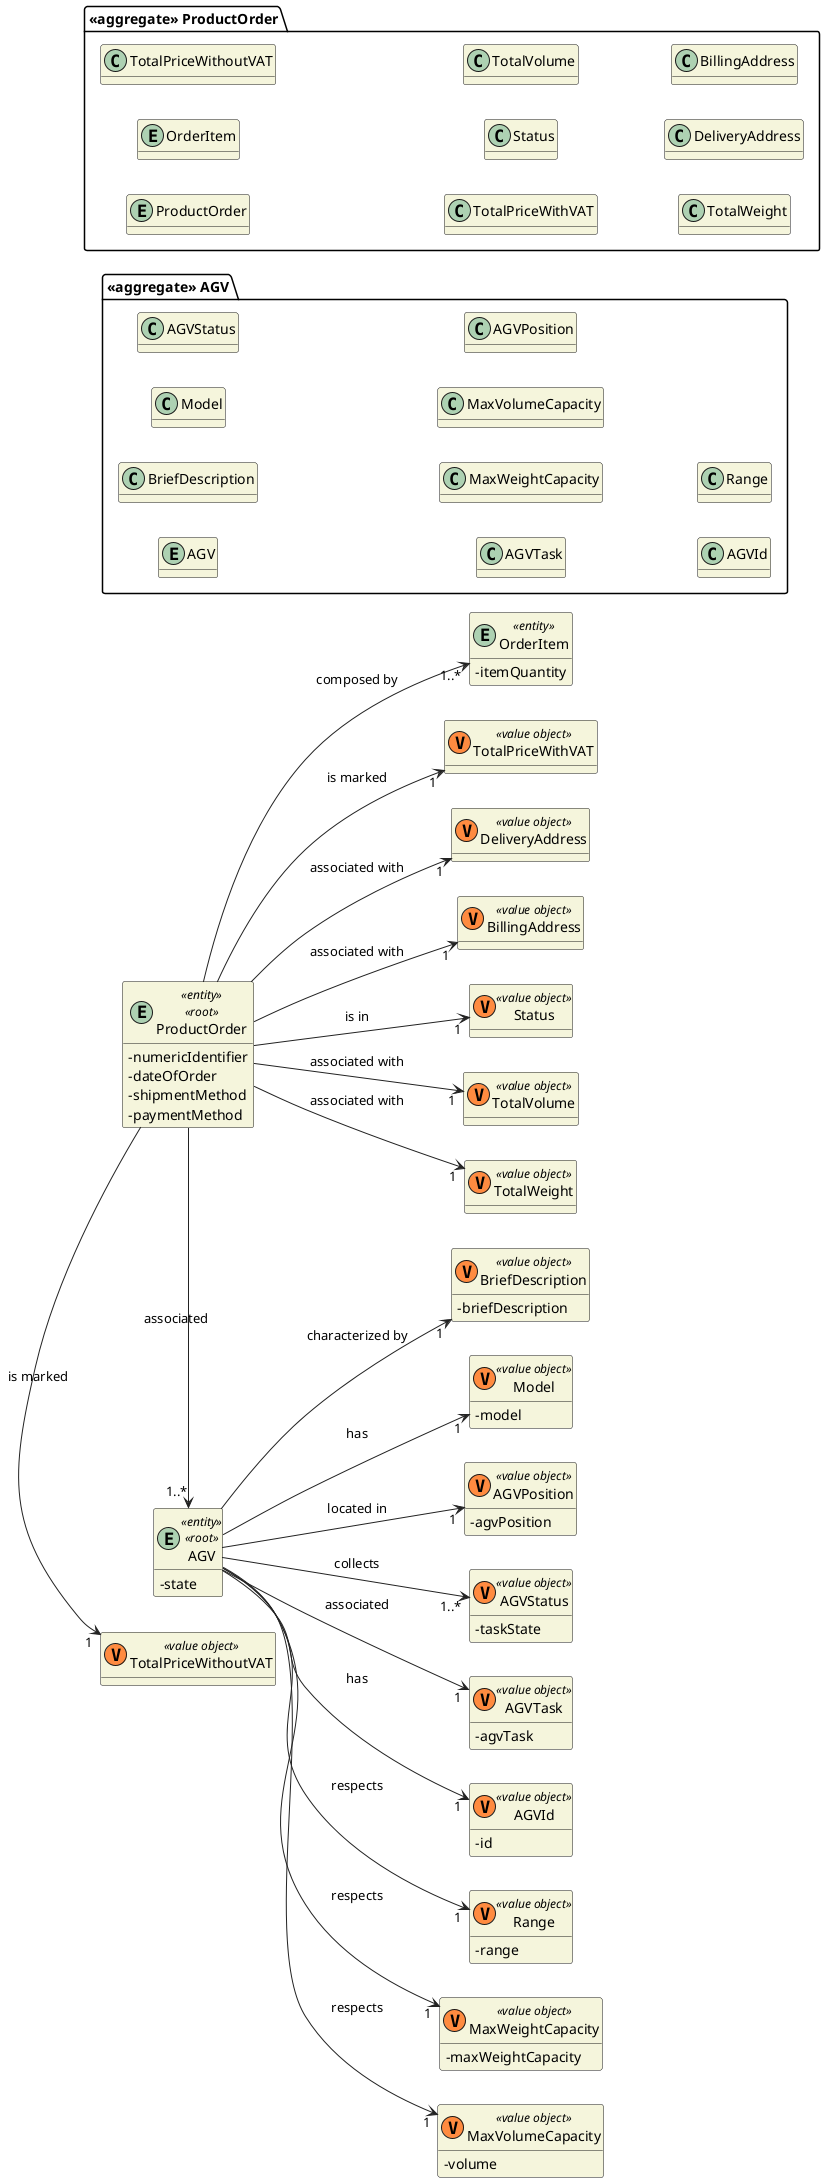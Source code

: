 @startuml

hide methods
left to right direction
skinparam classAttributeIconSize 0
skinparam classBackgroundColor beige
skinparam ArrowColor #222222


package "<<aggregate>> AGV" {
    entity AGV
    class BriefDescription
    class Model
    class AGVStatus
    class AGVTask
    class MaxWeightCapacity
    class MaxVolumeCapacity
    class AGVPosition
    class AGVId
    class Range
}


entity AGV <<entity>> <<root>> {
    -state
}


entity AGV <<entity>> <<root>> {}

class BriefDescription <<(V,#FF8B40) value object>> {
-briefDescription
}

class Model <<(V,#FF8B40) value object>> {
-model
}

class AGVPosition <<(V,#FF8B40) value object>> {
-agvPosition
}

class AGVStatus<<(V,#FF8B40) value object>> {
    -taskState
}

class AGVTask<<(V,#FF8B40) value object>> {
    -agvTask
}

class AGVId <<(V,#FF8B40) value object>> {
-id
}

class Range <<(V,#FF8B40) value object>> {
-range
}

class MaxWeightCapacity <<(V,#FF8B40) value object>> {
-maxWeightCapacity
}

class MaxVolumeCapacity <<(V,#FF8B40) value object>> {
-volume
}

package "<<aggregate>> ProductOrder"{
    entity ProductOrder
    entity OrderItem
    class TotalPriceWithoutVAT
    class TotalPriceWithVAT
    class Status
    class TotalVolume
    class TotalWeight
    class DeliveryAddress
    class BillingAddress
}


entity ProductOrder <<entity>> <<root>> {
- numericIdentifier
- dateOfOrder
- shipmentMethod
- paymentMethod

}

entity OrderItem <<entity>> {
    -itemQuantity
}

class TotalPriceWithoutVAT <<(V,#FF8B40) value object>> {}
class TotalPriceWithVAT <<(V,#FF8B40) value object>> {}
class DeliveryAddress <<(V,#FF8B40) value object>> {}
class BillingAddress <<(V,#FF8B40) value object>> {}
class Status <<(V,#FF8B40) value object>> {}
class TotalVolume <<(V,#FF8B40) value object>> {}
class TotalWeight <<(V,#FF8B40) value object>> {}


AGV --> "1" AGVId : has
AGV --> "1" Range : respects
AGV --> "1" AGVTask : associated
AGV --> "1..*" AGVStatus : collects
AGV --> "1" Model : has
AGV --> "1" BriefDescription : characterized by
AGV --> "1" MaxWeightCapacity : respects
AGV --> "1" MaxVolumeCapacity : respects
AGV --> "1" AGVPosition : located in

ProductOrder -> "1" TotalPriceWithoutVAT : is marked
ProductOrder --> "1" TotalPriceWithVAT : is marked
ProductOrder --> "1" Status : is in
ProductOrder --> "1" TotalVolume : associated with
ProductOrder --> "1" TotalWeight : associated with
ProductOrder --> "1" DeliveryAddress : associated with
ProductOrder --> "1" BillingAddress : associated with
ProductOrder --> "1..*" OrderItem : composed by

ProductOrder -> "1..*" AGV : associated

@enduml